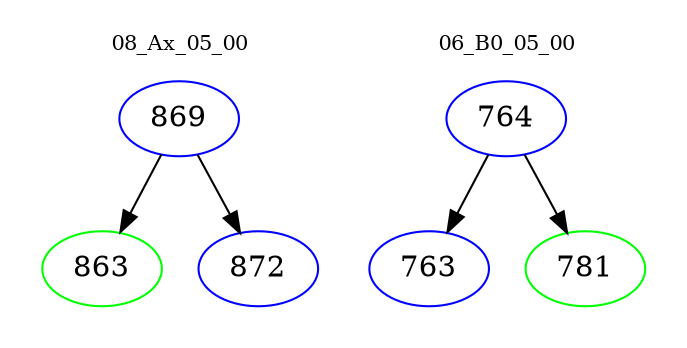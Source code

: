 digraph{
subgraph cluster_0 {
color = white
label = "08_Ax_05_00";
fontsize=10;
T0_869 [label="869", color="blue"]
T0_869 -> T0_863 [color="black"]
T0_863 [label="863", color="green"]
T0_869 -> T0_872 [color="black"]
T0_872 [label="872", color="blue"]
}
subgraph cluster_1 {
color = white
label = "06_B0_05_00";
fontsize=10;
T1_764 [label="764", color="blue"]
T1_764 -> T1_763 [color="black"]
T1_763 [label="763", color="blue"]
T1_764 -> T1_781 [color="black"]
T1_781 [label="781", color="green"]
}
}
